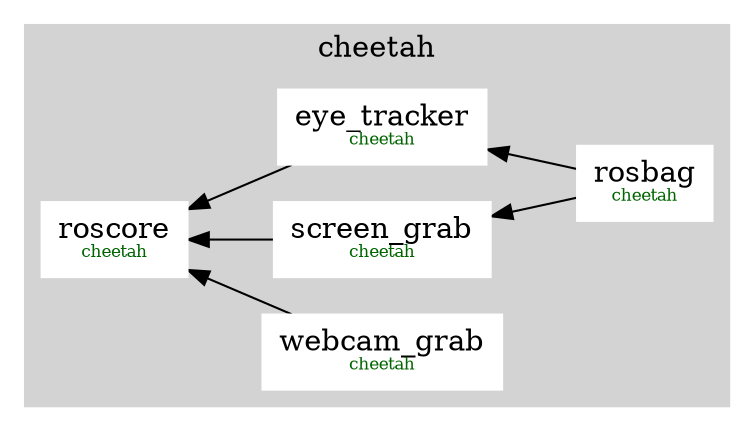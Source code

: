 strict digraph Deps {
	graph [newrank=true outputorder=edgesfirst rankdir=RL splines=polyline]
	subgraph cluster_cheetah {
		graph [color=lightgrey label=cheetah style=filled]
		node [color=white style=filled]
		"roscore@cheetah" [label=<roscore<BR /><FONT POINT-SIZE="8" color="darkgreen">cheetah</FONT>> color=white shape=box style=filled]
		"screen_grab@cheetah" [label=<screen_grab<BR /><FONT POINT-SIZE="8" color="darkgreen">cheetah</FONT>> color=white shape=box style=filled]
		"screen_grab@cheetah" -> "roscore@cheetah"
		"eye_tracker@cheetah" [label=<eye_tracker<BR /><FONT POINT-SIZE="8" color="darkgreen">cheetah</FONT>> color=white shape=box style=filled]
		"eye_tracker@cheetah" -> "roscore@cheetah"
		"rosbag@cheetah" [label=<rosbag<BR /><FONT POINT-SIZE="8" color="darkgreen">cheetah</FONT>> color=white shape=box style=filled]
		"rosbag@cheetah" -> "screen_grab@cheetah"
		"rosbag@cheetah" -> "eye_tracker@cheetah"
		"webcam_grab@cheetah" [label=<webcam_grab<BR /><FONT POINT-SIZE="8" color="darkgreen">cheetah</FONT>> color=white shape=box style=filled]
		"webcam_grab@cheetah" -> "roscore@cheetah"
	}
}
